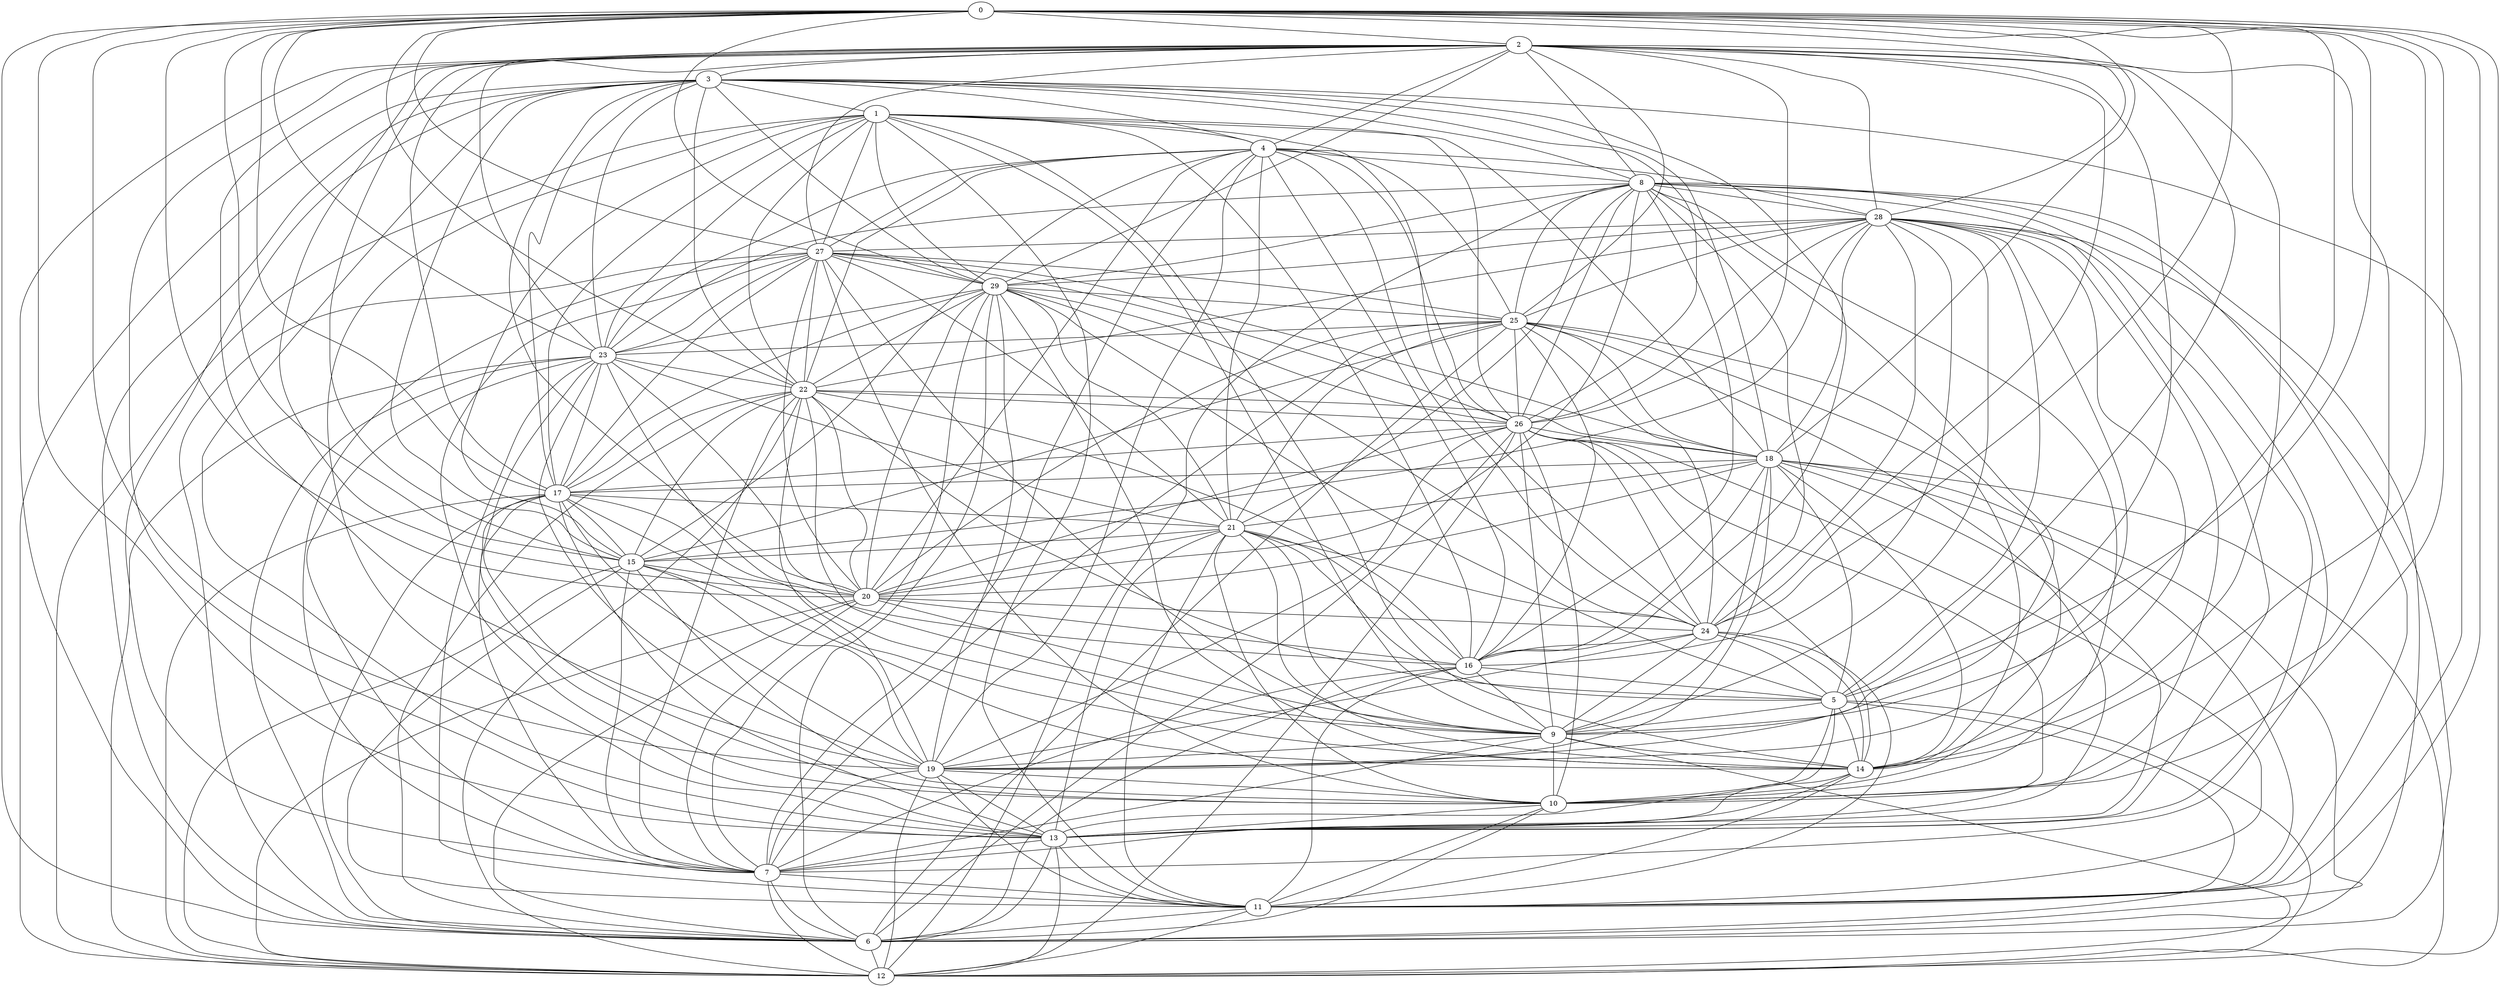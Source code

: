 graph G {
0;
1;
2;
3;
4;
5;
6;
7;
8;
9;
10;
11;
12;
13;
14;
15;
16;
17;
18;
19;
20;
21;
22;
23;
24;
25;
26;
27;
28;
29;
24--4 ;
23--7 ;
6--3 ;
26--29 ;
15--19 ;
0--2 ;
23--8 ;
10--11 ;
20--24 ;
4--15 ;
14--21 ;
13--3 ;
8--19 ;
3--29 ;
29--24 ;
7--12 ;
10--26 ;
19--26 ;
12--19 ;
11--3 ;
26--13 ;
20--27 ;
10--28 ;
17--21 ;
18--28 ;
5--29 ;
3--15 ;
21--23 ;
19--0 ;
27--29 ;
0--5 ;
19--2 ;
12--3 ;
6--18 ;
28--27 ;
14--29 ;
6--29 ;
3--17 ;
10--23 ;
15--11 ;
2--26 ;
8--25 ;
27--9 ;
27--10 ;
7--4 ;
10--25 ;
5--21 ;
29--25 ;
20--16 ;
9--26 ;
1--26 ;
23--4 ;
19--23 ;
26--25 ;
14--5 ;
14--26 ;
24--25 ;
0--14 ;
7--25 ;
19--13 ;
14--28 ;
27--26 ;
19--24 ;
2--3 ;
21--10 ;
23--22 ;
21--4 ;
20--26 ;
10--0 ;
15--20 ;
3--7 ;
6--26 ;
6--20 ;
7--6 ;
8--3 ;
0--12 ;
7--8 ;
18--13 ;
9--16 ;
24--9 ;
7--29 ;
21--18 ;
21--15 ;
18--16 ;
21--9 ;
3--22 ;
6--2 ;
0--24 ;
28--16 ;
11--16 ;
11--19 ;
11--6 ;
28--9 ;
22--29 ;
23--3 ;
26--3 ;
11--18 ;
22--0 ;
12--20 ;
11--24 ;
13--12 ;
17--29 ;
9--18 ;
18--12 ;
28--25 ;
18--27 ;
23--2 ;
12--15 ;
29--8 ;
7--16 ;
20--25 ;
0--23 ;
29--23 ;
1--4 ;
9--7 ;
24--21 ;
18--0 ;
4--26 ;
26--12 ;
29--28 ;
5--9 ;
7--20 ;
1--29 ;
2--4 ;
13--7 ;
19--28 ;
17--0 ;
27--0 ;
24--8 ;
22--15 ;
5--12 ;
25--6 ;
22--18 ;
9--1 ;
17--23 ;
26--11 ;
18--1 ;
23--12 ;
22--26 ;
8--26 ;
14--7 ;
4--27 ;
9--12 ;
14--13 ;
3--16 ;
10--5 ;
17--7 ;
16--21 ;
17--13 ;
18--5 ;
1--24 ;
17--12 ;
2--17 ;
10--13 ;
12--1 ;
3--1 ;
19--7 ;
22--7 ;
28--2 ;
4--28 ;
26--28 ;
8--20 ;
14--1 ;
24--28 ;
23--27 ;
20--18 ;
0--6 ;
8--11 ;
17--26 ;
29--21 ;
19--18 ;
8--12 ;
26--18 ;
4--16 ;
6--12 ;
13--25 ;
21--25 ;
13--27 ;
29--2 ;
24--16 ;
18--17 ;
24--26 ;
16--23 ;
19--22 ;
1--11 ;
29--20 ;
22--1 ;
20--23 ;
9--10 ;
16--8 ;
14--11 ;
4--19 ;
23--11 ;
3--20 ;
22--12 ;
20--9 ;
19--29 ;
6--17 ;
3--18 ;
18--14 ;
13--8 ;
24--2 ;
11--12 ;
0--29 ;
25--27 ;
20--2 ;
9--2 ;
9--19 ;
7--15 ;
2--8 ;
11--13 ;
17--9 ;
11--21 ;
20--21 ;
28--15 ;
3--4 ;
20--22 ;
19--10 ;
14--2 ;
1--23 ;
6--23 ;
8--28 ;
0--15 ;
25--18 ;
7--11 ;
25--15 ;
19--17 ;
8--6 ;
7--27 ;
5--22 ;
27--1 ;
21--27 ;
20--4 ;
17--10 ;
28--0 ;
2--15 ;
1--16 ;
28--13 ;
13--0 ;
16--6 ;
28--22 ;
25--23 ;
13--2 ;
13--21 ;
0--11 ;
9--14 ;
28--6 ;
16--22 ;
16--25 ;
27--17 ;
4--22 ;
9--0 ;
22--27 ;
17--22 ;
20--0 ;
14--24 ;
5--24 ;
22--9 ;
16--5 ;
4--8 ;
2--27 ;
6--27 ;
22--6 ;
8--10 ;
25--4 ;
28--5 ;
15--14 ;
25--2 ;
6--13 ;
10--2 ;
8--21 ;
10--15 ;
2--5 ;
5--13 ;
14--25 ;
6--5 ;
13--1 ;
10--6 ;
15--1 ;
17--14 ;
17--1 ;
17--15 ;
}
